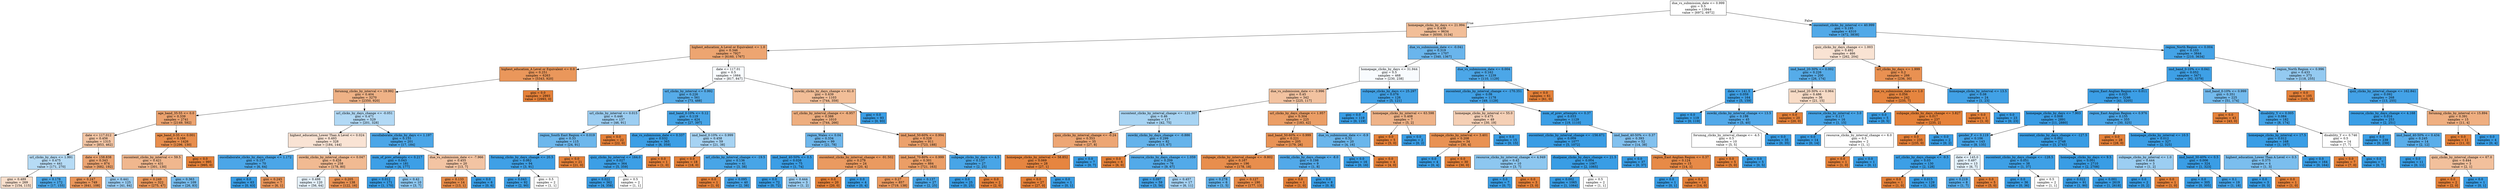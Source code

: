 digraph Tree {
node [shape=box, style="filled", color="black"] ;
0 [label="due_vs_submission_date <= 0.999\ngini = 0.5\nsamples = 13944\nvalue = [6972, 6972]", fillcolor="#e5813900"] ;
1 [label="homepage_clicks_by_days <= 21.994\ngini = 0.439\nsamples = 9634\nvalue = [6500, 3134]", fillcolor="#e5813984"] ;
0 -> 1 [labeldistance=2.5, labelangle=45, headlabel="True"] ;
2 [label="highest_education_A Level or Equivalent <= 1.0\ngini = 0.346\nsamples = 7927\nvalue = [6160, 1767]", fillcolor="#e58139b6"] ;
1 -> 2 ;
3 [label="highest_education_A Level or Equivalent <= 0.0\ngini = 0.251\nsamples = 6263\nvalue = [5343, 920]", fillcolor="#e58139d3"] ;
2 -> 3 ;
4 [label="forumng_clicks_by_interval <= 19.992\ngini = 0.404\nsamples = 3270\nvalue = [2350, 920]", fillcolor="#e581399b"] ;
3 -> 4 ;
5 [label="age_band_35-55 <= 0.0\ngini = 0.339\nsamples = 2741\nvalue = [2149, 592]", fillcolor="#e58139b9"] ;
4 -> 5 ;
6 [label="date <= 117.012\ngini = 0.456\nsamples = 1315\nvalue = [853, 462]", fillcolor="#e5813975"] ;
5 -> 6 ;
7 [label="url_clicks_by_days <= 1.991\ngini = 0.475\nsamples = 441\nvalue = [171, 270]", fillcolor="#399de55e"] ;
6 -> 7 ;
8 [label="gini = 0.489\nsamples = 269\nvalue = [154, 115]", fillcolor="#e5813941"] ;
7 -> 8 ;
9 [label="gini = 0.178\nsamples = 172\nvalue = [17, 155]", fillcolor="#399de5e3"] ;
7 -> 9 ;
10 [label="date <= 158.838\ngini = 0.343\nsamples = 874\nvalue = [682, 192]", fillcolor="#e58139b7"] ;
6 -> 10 ;
11 [label="gini = 0.247\nsamples = 749\nvalue = [641, 108]", fillcolor="#e58139d4"] ;
10 -> 11 ;
12 [label="gini = 0.441\nsamples = 125\nvalue = [41, 84]", fillcolor="#399de583"] ;
10 -> 12 ;
13 [label="age_band_0-35 <= 0.001\ngini = 0.166\nsamples = 1426\nvalue = [1296, 130]", fillcolor="#e58139e5"] ;
5 -> 13 ;
14 [label="oucontent_clicks_by_interval <= 59.5\ngini = 0.421\nsamples = 431\nvalue = [301, 130]", fillcolor="#e5813991"] ;
13 -> 14 ;
15 [label="gini = 0.249\nsamples = 322\nvalue = [275, 47]", fillcolor="#e58139d3"] ;
14 -> 15 ;
16 [label="gini = 0.363\nsamples = 109\nvalue = [26, 83]", fillcolor="#399de5af"] ;
14 -> 16 ;
17 [label="gini = 0.0\nsamples = 995\nvalue = [995, 0]", fillcolor="#e58139ff"] ;
13 -> 17 ;
18 [label="url_clicks_by_days_change <= -0.051\ngini = 0.471\nsamples = 529\nvalue = [201, 328]", fillcolor="#399de563"] ;
4 -> 18 ;
19 [label="highest_education_Lower Than A Level <= 0.024\ngini = 0.493\nsamples = 328\nvalue = [184, 144]", fillcolor="#e5813937"] ;
18 -> 19 ;
20 [label="oucollaborate_clicks_by_days_change <= 1.172\ngini = 0.157\nsamples = 70\nvalue = [6, 64]", fillcolor="#399de5e7"] ;
19 -> 20 ;
21 [label="gini = 0.0\nsamples = 63\nvalue = [0, 63]", fillcolor="#399de5ff"] ;
20 -> 21 ;
22 [label="gini = 0.245\nsamples = 7\nvalue = [6, 1]", fillcolor="#e58139d4"] ;
20 -> 22 ;
23 [label="ouwiki_clicks_by_interval_change <= 0.047\ngini = 0.428\nsamples = 258\nvalue = [178, 80]", fillcolor="#e581398c"] ;
19 -> 23 ;
24 [label="gini = 0.498\nsamples = 120\nvalue = [56, 64]", fillcolor="#399de520"] ;
23 -> 24 ;
25 [label="gini = 0.205\nsamples = 138\nvalue = [122, 16]", fillcolor="#e58139de"] ;
23 -> 25 ;
26 [label="oucollaborate_clicks_by_days <= 1.197\ngini = 0.155\nsamples = 201\nvalue = [17, 184]", fillcolor="#399de5e7"] ;
18 -> 26 ;
27 [label="num_of_prev_attempts <= 0.217\ngini = 0.043\nsamples = 181\nvalue = [4, 177]", fillcolor="#399de5f9"] ;
26 -> 27 ;
28 [label="gini = 0.012\nsamples = 171\nvalue = [1, 170]", fillcolor="#399de5fd"] ;
27 -> 28 ;
29 [label="gini = 0.42\nsamples = 10\nvalue = [3, 7]", fillcolor="#399de592"] ;
27 -> 29 ;
30 [label="due_vs_submission_date <= -7.966\ngini = 0.455\nsamples = 20\nvalue = [13, 7]", fillcolor="#e5813976"] ;
26 -> 30 ;
31 [label="gini = 0.133\nsamples = 14\nvalue = [13, 1]", fillcolor="#e58139eb"] ;
30 -> 31 ;
32 [label="gini = 0.0\nsamples = 6\nvalue = [0, 6]", fillcolor="#399de5ff"] ;
30 -> 32 ;
33 [label="gini = 0.0\nsamples = 2993\nvalue = [2993, 0]", fillcolor="#e58139ff"] ;
3 -> 33 ;
34 [label="date <= 117.01\ngini = 0.5\nsamples = 1664\nvalue = [817, 847]", fillcolor="#399de509"] ;
2 -> 34 ;
35 [label="url_clicks_by_interval <= 0.992\ngini = 0.226\nsamples = 561\nvalue = [73, 488]", fillcolor="#399de5d9"] ;
34 -> 35 ;
36 [label="url_clicks_by_interval <= 0.015\ngini = 0.446\nsamples = 137\nvalue = [46, 91]", fillcolor="#399de57e"] ;
35 -> 36 ;
37 [label="region_South East Region <= 0.019\ngini = 0.33\nsamples = 115\nvalue = [24, 91]", fillcolor="#399de5bc"] ;
36 -> 37 ;
38 [label="forumng_clicks_by_days_change <= 20.5\ngini = 0.062\nsamples = 94\nvalue = [3, 91]", fillcolor="#399de5f7"] ;
37 -> 38 ;
39 [label="gini = 0.043\nsamples = 92\nvalue = [2, 90]", fillcolor="#399de5f9"] ;
38 -> 39 ;
40 [label="gini = 0.5\nsamples = 2\nvalue = [1, 1]", fillcolor="#e5813900"] ;
38 -> 40 ;
41 [label="gini = 0.0\nsamples = 21\nvalue = [21, 0]", fillcolor="#e58139ff"] ;
37 -> 41 ;
42 [label="gini = 0.0\nsamples = 22\nvalue = [22, 0]", fillcolor="#e58139ff"] ;
36 -> 42 ;
43 [label="imd_band_0-10% <= 0.12\ngini = 0.119\nsamples = 424\nvalue = [27, 397]", fillcolor="#399de5ee"] ;
35 -> 43 ;
44 [label="due_vs_submission_date <= 0.337\ngini = 0.032\nsamples = 365\nvalue = [6, 359]", fillcolor="#399de5fb"] ;
43 -> 44 ;
45 [label="quiz_clicks_by_interval <= 164.0\ngini = 0.027\nsamples = 364\nvalue = [5, 359]", fillcolor="#399de5fb"] ;
44 -> 45 ;
46 [label="gini = 0.022\nsamples = 362\nvalue = [4, 358]", fillcolor="#399de5fc"] ;
45 -> 46 ;
47 [label="gini = 0.5\nsamples = 2\nvalue = [1, 1]", fillcolor="#e5813900"] ;
45 -> 47 ;
48 [label="gini = 0.0\nsamples = 1\nvalue = [1, 0]", fillcolor="#e58139ff"] ;
44 -> 48 ;
49 [label="imd_band_0-10% <= 0.999\ngini = 0.458\nsamples = 59\nvalue = [21, 38]", fillcolor="#399de572"] ;
43 -> 49 ;
50 [label="gini = 0.0\nsamples = 18\nvalue = [18, 0]", fillcolor="#e58139ff"] ;
49 -> 50 ;
51 [label="url_clicks_by_interval_change <= -19.5\ngini = 0.136\nsamples = 41\nvalue = [3, 38]", fillcolor="#399de5eb"] ;
49 -> 51 ;
52 [label="gini = 0.0\nsamples = 1\nvalue = [1, 0]", fillcolor="#e58139ff"] ;
51 -> 52 ;
53 [label="gini = 0.095\nsamples = 40\nvalue = [2, 38]", fillcolor="#399de5f2"] ;
51 -> 53 ;
54 [label="ouwiki_clicks_by_days_change <= 61.0\ngini = 0.439\nsamples = 1103\nvalue = [744, 359]", fillcolor="#e5813984"] ;
34 -> 54 ;
55 [label="url_clicks_by_interval_change <= -6.957\ngini = 0.388\nsamples = 1010\nvalue = [744, 266]", fillcolor="#e58139a4"] ;
54 -> 55 ;
56 [label="region_Wales <= 0.04\ngini = 0.334\nsamples = 99\nvalue = [21, 78]", fillcolor="#399de5ba"] ;
55 -> 56 ;
57 [label="imd_band_40-50% <= 0.5\ngini = 0.026\nsamples = 75\nvalue = [1, 74]", fillcolor="#399de5fc"] ;
56 -> 57 ;
58 [label="gini = 0.0\nsamples = 72\nvalue = [0, 72]", fillcolor="#399de5ff"] ;
57 -> 58 ;
59 [label="gini = 0.444\nsamples = 3\nvalue = [1, 2]", fillcolor="#399de57f"] ;
57 -> 59 ;
60 [label="oucontent_clicks_by_interval_change <= -91.502\ngini = 0.278\nsamples = 24\nvalue = [20, 4]", fillcolor="#e58139cc"] ;
56 -> 60 ;
61 [label="gini = 0.0\nsamples = 20\nvalue = [20, 0]", fillcolor="#e58139ff"] ;
60 -> 61 ;
62 [label="gini = 0.0\nsamples = 4\nvalue = [0, 4]", fillcolor="#399de5ff"] ;
60 -> 62 ;
63 [label="imd_band_50-60% <= 0.994\ngini = 0.328\nsamples = 911\nvalue = [723, 188]", fillcolor="#e58139bd"] ;
55 -> 63 ;
64 [label="imd_band_70-80% <= 0.999\ngini = 0.301\nsamples = 884\nvalue = [721, 163]", fillcolor="#e58139c5"] ;
63 -> 64 ;
65 [label="gini = 0.27\nsamples = 857\nvalue = [719, 138]", fillcolor="#e58139ce"] ;
64 -> 65 ;
66 [label="gini = 0.137\nsamples = 27\nvalue = [2, 25]", fillcolor="#399de5eb"] ;
64 -> 66 ;
67 [label="subpage_clicks_by_days <= 4.5\ngini = 0.137\nsamples = 27\nvalue = [2, 25]", fillcolor="#399de5eb"] ;
63 -> 67 ;
68 [label="gini = 0.0\nsamples = 25\nvalue = [0, 25]", fillcolor="#399de5ff"] ;
67 -> 68 ;
69 [label="gini = 0.0\nsamples = 2\nvalue = [2, 0]", fillcolor="#e58139ff"] ;
67 -> 69 ;
70 [label="gini = 0.0\nsamples = 93\nvalue = [0, 93]", fillcolor="#399de5ff"] ;
54 -> 70 ;
71 [label="due_vs_submission_date <= -0.041\ngini = 0.319\nsamples = 1707\nvalue = [340, 1367]", fillcolor="#399de5c0"] ;
1 -> 71 ;
72 [label="homepage_clicks_by_days <= 31.944\ngini = 0.5\nsamples = 468\nvalue = [230, 238]", fillcolor="#399de509"] ;
71 -> 72 ;
73 [label="due_vs_submission_date <= -3.996\ngini = 0.45\nsamples = 342\nvalue = [225, 117]", fillcolor="#e581397a"] ;
72 -> 73 ;
74 [label="oucontent_clicks_by_interval_change <= -121.307\ngini = 0.46\nsamples = 117\nvalue = [42, 75]", fillcolor="#399de570"] ;
73 -> 74 ;
75 [label="quiz_clicks_by_interval_change <= -0.24\ngini = 0.353\nsamples = 35\nvalue = [27, 8]", fillcolor="#e58139b3"] ;
74 -> 75 ;
76 [label="homepage_clicks_by_interval <= 58.852\ngini = 0.069\nsamples = 28\nvalue = [27, 1]", fillcolor="#e58139f6"] ;
75 -> 76 ;
77 [label="gini = 0.0\nsamples = 27\nvalue = [27, 0]", fillcolor="#e58139ff"] ;
76 -> 77 ;
78 [label="gini = 0.0\nsamples = 1\nvalue = [0, 1]", fillcolor="#399de5ff"] ;
76 -> 78 ;
79 [label="gini = 0.0\nsamples = 7\nvalue = [0, 7]", fillcolor="#399de5ff"] ;
75 -> 79 ;
80 [label="ouwiki_clicks_by_days_change <= -0.886\ngini = 0.299\nsamples = 82\nvalue = [15, 67]", fillcolor="#399de5c6"] ;
74 -> 80 ;
81 [label="gini = 0.0\nsamples = 6\nvalue = [6, 0]", fillcolor="#e58139ff"] ;
80 -> 81 ;
82 [label="resource_clicks_by_days_change <= 1.059\ngini = 0.209\nsamples = 76\nvalue = [9, 67]", fillcolor="#399de5dd"] ;
80 -> 82 ;
83 [label="gini = 0.097\nsamples = 59\nvalue = [3, 56]", fillcolor="#399de5f1"] ;
82 -> 83 ;
84 [label="gini = 0.457\nsamples = 17\nvalue = [6, 11]", fillcolor="#399de574"] ;
82 -> 84 ;
85 [label="url_clicks_by_days_change <= 1.957\ngini = 0.304\nsamples = 225\nvalue = [183, 42]", fillcolor="#e58139c4"] ;
73 -> 85 ;
86 [label="imd_band_50-60% <= 0.999\ngini = 0.221\nsamples = 205\nvalue = [179, 26]", fillcolor="#e58139da"] ;
85 -> 86 ;
87 [label="subpage_clicks_by_interval_change <= -9.802\ngini = 0.167\nsamples = 196\nvalue = [178, 18]", fillcolor="#e58139e5"] ;
86 -> 87 ;
88 [label="gini = 0.278\nsamples = 6\nvalue = [1, 5]", fillcolor="#399de5cc"] ;
87 -> 88 ;
89 [label="gini = 0.127\nsamples = 190\nvalue = [177, 13]", fillcolor="#e58139ec"] ;
87 -> 89 ;
90 [label="ouwiki_clicks_by_days_change <= -8.0\ngini = 0.198\nsamples = 9\nvalue = [1, 8]", fillcolor="#399de5df"] ;
86 -> 90 ;
91 [label="gini = 0.0\nsamples = 1\nvalue = [1, 0]", fillcolor="#e58139ff"] ;
90 -> 91 ;
92 [label="gini = 0.0\nsamples = 8\nvalue = [0, 8]", fillcolor="#399de5ff"] ;
90 -> 92 ;
93 [label="due_vs_submission_date <= -0.9\ngini = 0.32\nsamples = 20\nvalue = [4, 16]", fillcolor="#399de5bf"] ;
85 -> 93 ;
94 [label="gini = 0.0\nsamples = 16\nvalue = [0, 16]", fillcolor="#399de5ff"] ;
93 -> 94 ;
95 [label="gini = 0.0\nsamples = 4\nvalue = [4, 0]", fillcolor="#e58139ff"] ;
93 -> 95 ;
96 [label="subpage_clicks_by_days <= 25.297\ngini = 0.076\nsamples = 126\nvalue = [5, 121]", fillcolor="#399de5f4"] ;
72 -> 96 ;
97 [label="gini = 0.0\nsamples = 119\nvalue = [0, 119]", fillcolor="#399de5ff"] ;
96 -> 97 ;
98 [label="homepage_clicks_by_interval <= 63.598\ngini = 0.408\nsamples = 7\nvalue = [5, 2]", fillcolor="#e5813999"] ;
96 -> 98 ;
99 [label="gini = 0.0\nsamples = 5\nvalue = [5, 0]", fillcolor="#e58139ff"] ;
98 -> 99 ;
100 [label="gini = 0.0\nsamples = 2\nvalue = [0, 2]", fillcolor="#399de5ff"] ;
98 -> 100 ;
101 [label="due_vs_submission_date <= 0.004\ngini = 0.162\nsamples = 1239\nvalue = [110, 1129]", fillcolor="#399de5e6"] ;
71 -> 101 ;
102 [label="oucontent_clicks_by_interval_change <= -170.351\ngini = 0.08\nsamples = 1178\nvalue = [49, 1129]", fillcolor="#399de5f4"] ;
101 -> 102 ;
103 [label="homepage_clicks_by_interval <= 55.0\ngini = 0.475\nsamples = 49\nvalue = [30, 19]", fillcolor="#e581395e"] ;
102 -> 103 ;
104 [label="subpage_clicks_by_interval <= 3.401\ngini = 0.208\nsamples = 34\nvalue = [30, 4]", fillcolor="#e58139dd"] ;
103 -> 104 ;
105 [label="gini = 0.0\nsamples = 4\nvalue = [0, 4]", fillcolor="#399de5ff"] ;
104 -> 105 ;
106 [label="gini = 0.0\nsamples = 30\nvalue = [30, 0]", fillcolor="#e58139ff"] ;
104 -> 106 ;
107 [label="gini = 0.0\nsamples = 15\nvalue = [0, 15]", fillcolor="#399de5ff"] ;
103 -> 107 ;
108 [label="num_of_prev_attempts <= 0.37\ngini = 0.033\nsamples = 1129\nvalue = [19, 1110]", fillcolor="#399de5fb"] ;
102 -> 108 ;
109 [label="oucontent_clicks_by_interval_change <= -156.671\ngini = 0.009\nsamples = 1077\nvalue = [5, 1072]", fillcolor="#399de5fe"] ;
108 -> 109 ;
110 [label="resource_clicks_by_interval_change <= 4.949\ngini = 0.42\nsamples = 10\nvalue = [3, 7]", fillcolor="#399de592"] ;
109 -> 110 ;
111 [label="gini = 0.0\nsamples = 7\nvalue = [0, 7]", fillcolor="#399de5ff"] ;
110 -> 111 ;
112 [label="gini = 0.0\nsamples = 3\nvalue = [3, 0]", fillcolor="#e58139ff"] ;
110 -> 112 ;
113 [label="dualpane_clicks_by_days_change <= 21.5\ngini = 0.004\nsamples = 1067\nvalue = [2, 1065]", fillcolor="#399de5ff"] ;
109 -> 113 ;
114 [label="gini = 0.002\nsamples = 1065\nvalue = [1, 1064]", fillcolor="#399de5ff"] ;
113 -> 114 ;
115 [label="gini = 0.5\nsamples = 2\nvalue = [1, 1]", fillcolor="#e5813900"] ;
113 -> 115 ;
116 [label="imd_band_40-50% <= 0.37\ngini = 0.393\nsamples = 52\nvalue = [14, 38]", fillcolor="#399de5a1"] ;
108 -> 116 ;
117 [label="gini = 0.0\nsamples = 37\nvalue = [0, 37]", fillcolor="#399de5ff"] ;
116 -> 117 ;
118 [label="region_East Anglian Region <= 0.37\ngini = 0.124\nsamples = 15\nvalue = [14, 1]", fillcolor="#e58139ed"] ;
116 -> 118 ;
119 [label="gini = 0.0\nsamples = 1\nvalue = [0, 1]", fillcolor="#399de5ff"] ;
118 -> 119 ;
120 [label="gini = 0.0\nsamples = 14\nvalue = [14, 0]", fillcolor="#e58139ff"] ;
118 -> 120 ;
121 [label="gini = 0.0\nsamples = 61\nvalue = [61, 0]", fillcolor="#e58139ff"] ;
101 -> 121 ;
122 [label="oucontent_clicks_by_interval <= 40.999\ngini = 0.195\nsamples = 4310\nvalue = [472, 3838]", fillcolor="#399de5e0"] ;
0 -> 122 [labeldistance=2.5, labelangle=-45, headlabel="False"] ;
123 [label="quiz_clicks_by_days_change <= 1.003\ngini = 0.492\nsamples = 466\nvalue = [262, 204]", fillcolor="#e5813938"] ;
122 -> 123 ;
124 [label="imd_band_20-30% <= 0.002\ngini = 0.226\nsamples = 200\nvalue = [26, 174]", fillcolor="#399de5d9"] ;
123 -> 124 ;
125 [label="date <= 141.5\ngini = 0.059\nsamples = 164\nvalue = [5, 159]", fillcolor="#399de5f7"] ;
124 -> 125 ;
126 [label="gini = 0.0\nsamples = 119\nvalue = [0, 119]", fillcolor="#399de5ff"] ;
125 -> 126 ;
127 [label="ouwiki_clicks_by_interval_change <= 13.5\ngini = 0.198\nsamples = 45\nvalue = [5, 40]", fillcolor="#399de5df"] ;
125 -> 127 ;
128 [label="forumng_clicks_by_interval_change <= -4.5\ngini = 0.5\nsamples = 10\nvalue = [5, 5]", fillcolor="#e5813900"] ;
127 -> 128 ;
129 [label="gini = 0.0\nsamples = 5\nvalue = [5, 0]", fillcolor="#e58139ff"] ;
128 -> 129 ;
130 [label="gini = 0.0\nsamples = 5\nvalue = [0, 5]", fillcolor="#399de5ff"] ;
128 -> 130 ;
131 [label="gini = 0.0\nsamples = 35\nvalue = [0, 35]", fillcolor="#399de5ff"] ;
127 -> 131 ;
132 [label="imd_band_20-30% <= 0.964\ngini = 0.486\nsamples = 36\nvalue = [21, 15]", fillcolor="#e5813949"] ;
124 -> 132 ;
133 [label="gini = 0.0\nsamples = 20\nvalue = [20, 0]", fillcolor="#e58139ff"] ;
132 -> 133 ;
134 [label="resource_clicks_by_interval <= 3.0\ngini = 0.117\nsamples = 16\nvalue = [1, 15]", fillcolor="#399de5ee"] ;
132 -> 134 ;
135 [label="gini = 0.0\nsamples = 14\nvalue = [0, 14]", fillcolor="#399de5ff"] ;
134 -> 135 ;
136 [label="resource_clicks_by_interval_change <= 6.0\ngini = 0.5\nsamples = 2\nvalue = [1, 1]", fillcolor="#e5813900"] ;
134 -> 136 ;
137 [label="gini = 0.0\nsamples = 1\nvalue = [1, 0]", fillcolor="#e58139ff"] ;
136 -> 137 ;
138 [label="gini = 0.0\nsamples = 1\nvalue = [0, 1]", fillcolor="#399de5ff"] ;
136 -> 138 ;
139 [label="url_clicks_by_days <= 1.999\ngini = 0.2\nsamples = 266\nvalue = [236, 30]", fillcolor="#e58139df"] ;
123 -> 139 ;
140 [label="due_vs_submission_date <= 1.0\ngini = 0.056\nsamples = 242\nvalue = [235, 7]", fillcolor="#e58139f7"] ;
139 -> 140 ;
141 [label="gini = 0.0\nsamples = 5\nvalue = [0, 5]", fillcolor="#399de5ff"] ;
140 -> 141 ;
142 [label="subpage_clicks_by_days_change <= 3.827\ngini = 0.017\nsamples = 237\nvalue = [235, 2]", fillcolor="#e58139fd"] ;
140 -> 142 ;
143 [label="gini = 0.0\nsamples = 235\nvalue = [235, 0]", fillcolor="#e58139ff"] ;
142 -> 143 ;
144 [label="gini = 0.0\nsamples = 2\nvalue = [0, 2]", fillcolor="#399de5ff"] ;
142 -> 144 ;
145 [label="homepage_clicks_by_interval <= 13.5\ngini = 0.08\nsamples = 24\nvalue = [1, 23]", fillcolor="#399de5f4"] ;
139 -> 145 ;
146 [label="gini = 0.0\nsamples = 1\nvalue = [1, 0]", fillcolor="#e58139ff"] ;
145 -> 146 ;
147 [label="gini = 0.0\nsamples = 23\nvalue = [0, 23]", fillcolor="#399de5ff"] ;
145 -> 147 ;
148 [label="region_North Region <= 0.004\ngini = 0.103\nsamples = 3844\nvalue = [210, 3634]", fillcolor="#399de5f0"] ;
122 -> 148 ;
149 [label="imd_band_0-10% <= 0.041\ngini = 0.052\nsamples = 3471\nvalue = [92, 3379]", fillcolor="#399de5f8"] ;
148 -> 149 ;
150 [label="region_East Anglian Region <= 0.011\ngini = 0.025\nsamples = 3246\nvalue = [41, 3205]", fillcolor="#399de5fc"] ;
149 -> 150 ;
151 [label="homepage_clicks_by_days <= 7.903\ngini = 0.008\nsamples = 2891\nvalue = [11, 2880]", fillcolor="#399de5fe"] ;
150 -> 151 ;
152 [label="gender_F <= 0.119\ngini = 0.106\nsamples = 143\nvalue = [8, 135]", fillcolor="#399de5f0"] ;
151 -> 152 ;
153 [label="url_clicks_by_days_change <= -9.5\ngini = 0.03\nsamples = 130\nvalue = [2, 128]", fillcolor="#399de5fb"] ;
152 -> 153 ;
154 [label="gini = 0.0\nsamples = 1\nvalue = [1, 0]", fillcolor="#e58139ff"] ;
153 -> 154 ;
155 [label="gini = 0.015\nsamples = 129\nvalue = [1, 128]", fillcolor="#399de5fd"] ;
153 -> 155 ;
156 [label="date <= 145.0\ngini = 0.497\nsamples = 13\nvalue = [6, 7]", fillcolor="#399de524"] ;
152 -> 156 ;
157 [label="gini = 0.219\nsamples = 8\nvalue = [1, 7]", fillcolor="#399de5db"] ;
156 -> 157 ;
158 [label="gini = 0.0\nsamples = 5\nvalue = [5, 0]", fillcolor="#e58139ff"] ;
156 -> 158 ;
159 [label="oucontent_clicks_by_days_change <= -127.5\ngini = 0.002\nsamples = 2748\nvalue = [3, 2745]", fillcolor="#399de5ff"] ;
151 -> 159 ;
160 [label="oucontent_clicks_by_days_change <= -128.5\ngini = 0.051\nsamples = 38\nvalue = [1, 37]", fillcolor="#399de5f8"] ;
159 -> 160 ;
161 [label="gini = 0.0\nsamples = 36\nvalue = [0, 36]", fillcolor="#399de5ff"] ;
160 -> 161 ;
162 [label="gini = 0.5\nsamples = 2\nvalue = [1, 1]", fillcolor="#e5813900"] ;
160 -> 162 ;
163 [label="homepage_clicks_by_days <= 9.5\ngini = 0.001\nsamples = 2710\nvalue = [2, 2708]", fillcolor="#399de5ff"] ;
159 -> 163 ;
164 [label="gini = 0.022\nsamples = 91\nvalue = [1, 90]", fillcolor="#399de5fc"] ;
163 -> 164 ;
165 [label="gini = 0.001\nsamples = 2619\nvalue = [1, 2618]", fillcolor="#399de5ff"] ;
163 -> 165 ;
166 [label="region_East Anglian Region <= 0.976\ngini = 0.155\nsamples = 355\nvalue = [30, 325]", fillcolor="#399de5e7"] ;
150 -> 166 ;
167 [label="gini = 0.0\nsamples = 28\nvalue = [28, 0]", fillcolor="#e58139ff"] ;
166 -> 167 ;
168 [label="homepage_clicks_by_interval <= 10.5\ngini = 0.012\nsamples = 327\nvalue = [2, 325]", fillcolor="#399de5fd"] ;
166 -> 168 ;
169 [label="subpage_clicks_by_interval <= 1.0\ngini = 0.444\nsamples = 3\nvalue = [1, 2]", fillcolor="#399de57f"] ;
168 -> 169 ;
170 [label="gini = 0.0\nsamples = 2\nvalue = [0, 2]", fillcolor="#399de5ff"] ;
169 -> 170 ;
171 [label="gini = 0.0\nsamples = 1\nvalue = [1, 0]", fillcolor="#e58139ff"] ;
169 -> 171 ;
172 [label="imd_band_30-40% <= 0.5\ngini = 0.006\nsamples = 324\nvalue = [1, 323]", fillcolor="#399de5fe"] ;
168 -> 172 ;
173 [label="gini = 0.0\nsamples = 305\nvalue = [0, 305]", fillcolor="#399de5ff"] ;
172 -> 173 ;
174 [label="gini = 0.1\nsamples = 19\nvalue = [1, 18]", fillcolor="#399de5f1"] ;
172 -> 174 ;
175 [label="imd_band_0-10% <= 0.999\ngini = 0.351\nsamples = 225\nvalue = [51, 174]", fillcolor="#399de5b4"] ;
149 -> 175 ;
176 [label="gini = 0.0\nsamples = 43\nvalue = [43, 0]", fillcolor="#e58139ff"] ;
175 -> 176 ;
177 [label="disability_Y <= 0.005\ngini = 0.084\nsamples = 182\nvalue = [8, 174]", fillcolor="#399de5f3"] ;
175 -> 177 ;
178 [label="homepage_clicks_by_interval <= 17.5\ngini = 0.012\nsamples = 168\nvalue = [1, 167]", fillcolor="#399de5fd"] ;
177 -> 178 ;
179 [label="highest_education_Lower Than A Level <= 0.5\ngini = 0.375\nsamples = 4\nvalue = [1, 3]", fillcolor="#399de5aa"] ;
178 -> 179 ;
180 [label="gini = 0.0\nsamples = 3\nvalue = [0, 3]", fillcolor="#399de5ff"] ;
179 -> 180 ;
181 [label="gini = 0.0\nsamples = 1\nvalue = [1, 0]", fillcolor="#e58139ff"] ;
179 -> 181 ;
182 [label="gini = 0.0\nsamples = 164\nvalue = [0, 164]", fillcolor="#399de5ff"] ;
178 -> 182 ;
183 [label="disability_Y <= 0.746\ngini = 0.5\nsamples = 14\nvalue = [7, 7]", fillcolor="#e5813900"] ;
177 -> 183 ;
184 [label="gini = 0.0\nsamples = 7\nvalue = [7, 0]", fillcolor="#e58139ff"] ;
183 -> 184 ;
185 [label="gini = 0.0\nsamples = 7\nvalue = [0, 7]", fillcolor="#399de5ff"] ;
183 -> 185 ;
186 [label="region_North Region <= 0.996\ngini = 0.433\nsamples = 373\nvalue = [118, 255]", fillcolor="#399de589"] ;
148 -> 186 ;
187 [label="gini = 0.0\nsamples = 105\nvalue = [105, 0]", fillcolor="#e58139ff"] ;
186 -> 187 ;
188 [label="quiz_clicks_by_interval_change <= 162.841\ngini = 0.092\nsamples = 268\nvalue = [13, 255]", fillcolor="#399de5f2"] ;
186 -> 188 ;
189 [label="resource_clicks_by_days_change <= 4.168\ngini = 0.016\nsamples = 253\nvalue = [2, 251]", fillcolor="#399de5fd"] ;
188 -> 189 ;
190 [label="gini = 0.0\nsamples = 239\nvalue = [0, 239]", fillcolor="#399de5ff"] ;
189 -> 190 ;
191 [label="imd_band_40-50% <= 0.434\ngini = 0.245\nsamples = 14\nvalue = [2, 12]", fillcolor="#399de5d4"] ;
189 -> 191 ;
192 [label="gini = 0.0\nsamples = 11\nvalue = [0, 11]", fillcolor="#399de5ff"] ;
191 -> 192 ;
193 [label="quiz_clicks_by_interval_change <= 67.0\ngini = 0.444\nsamples = 3\nvalue = [2, 1]", fillcolor="#e581397f"] ;
191 -> 193 ;
194 [label="gini = 0.0\nsamples = 2\nvalue = [2, 0]", fillcolor="#e58139ff"] ;
193 -> 194 ;
195 [label="gini = 0.0\nsamples = 1\nvalue = [0, 1]", fillcolor="#399de5ff"] ;
193 -> 195 ;
196 [label="forumng_clicks_by_interval <= 15.894\ngini = 0.391\nsamples = 15\nvalue = [11, 4]", fillcolor="#e58139a2"] ;
188 -> 196 ;
197 [label="gini = 0.0\nsamples = 11\nvalue = [11, 0]", fillcolor="#e58139ff"] ;
196 -> 197 ;
198 [label="gini = 0.0\nsamples = 4\nvalue = [0, 4]", fillcolor="#399de5ff"] ;
196 -> 198 ;
}